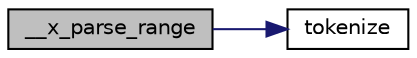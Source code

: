 digraph G
{
  edge [fontname="Helvetica",fontsize="10",labelfontname="Helvetica",labelfontsize="10"];
  node [fontname="Helvetica",fontsize="10",shape=record];
  rankdir=LR;
  Node1 [label="__x_parse_range",height=0.2,width=0.4,color="black", fillcolor="grey75", style="filled" fontcolor="black"];
  Node1 -> Node2 [color="midnightblue",fontsize="10",style="solid",fontname="Helvetica"];
  Node2 [label="tokenize",height=0.2,width=0.4,color="black", fillcolor="white", style="filled",URL="$str_8cc.html#a4920c263841e88b19b75e6de265d79a8"];
}
